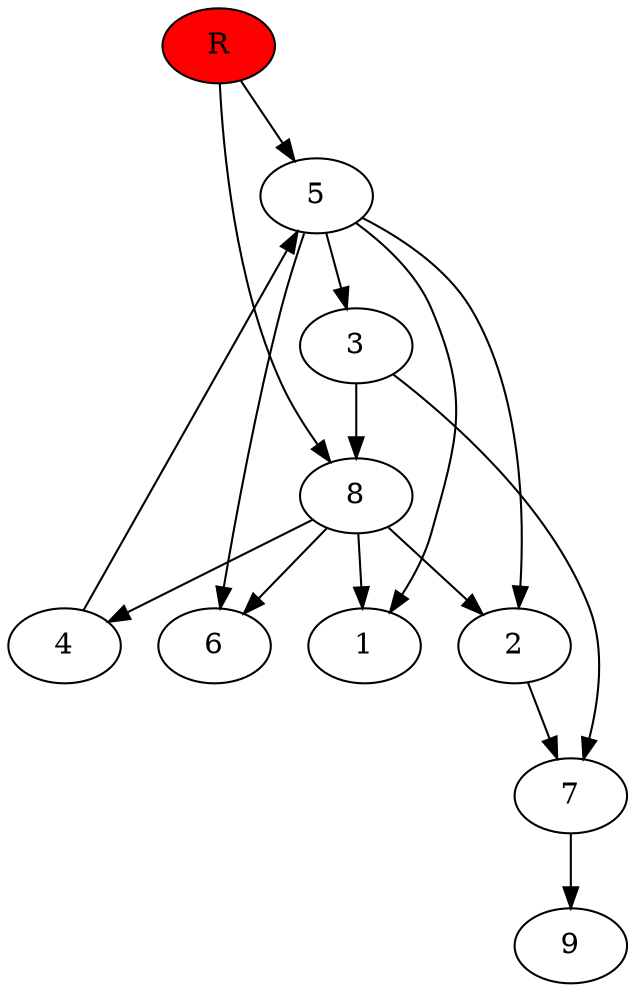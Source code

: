 digraph prb41116 {
	1
	2
	3
	4
	5
	6
	7
	8
	R [fillcolor="#ff0000" style=filled]
	2 -> 7
	3 -> 7
	3 -> 8
	4 -> 5
	5 -> 1
	5 -> 2
	5 -> 3
	5 -> 6
	7 -> 9
	8 -> 1
	8 -> 2
	8 -> 4
	8 -> 6
	R -> 5
	R -> 8
}

